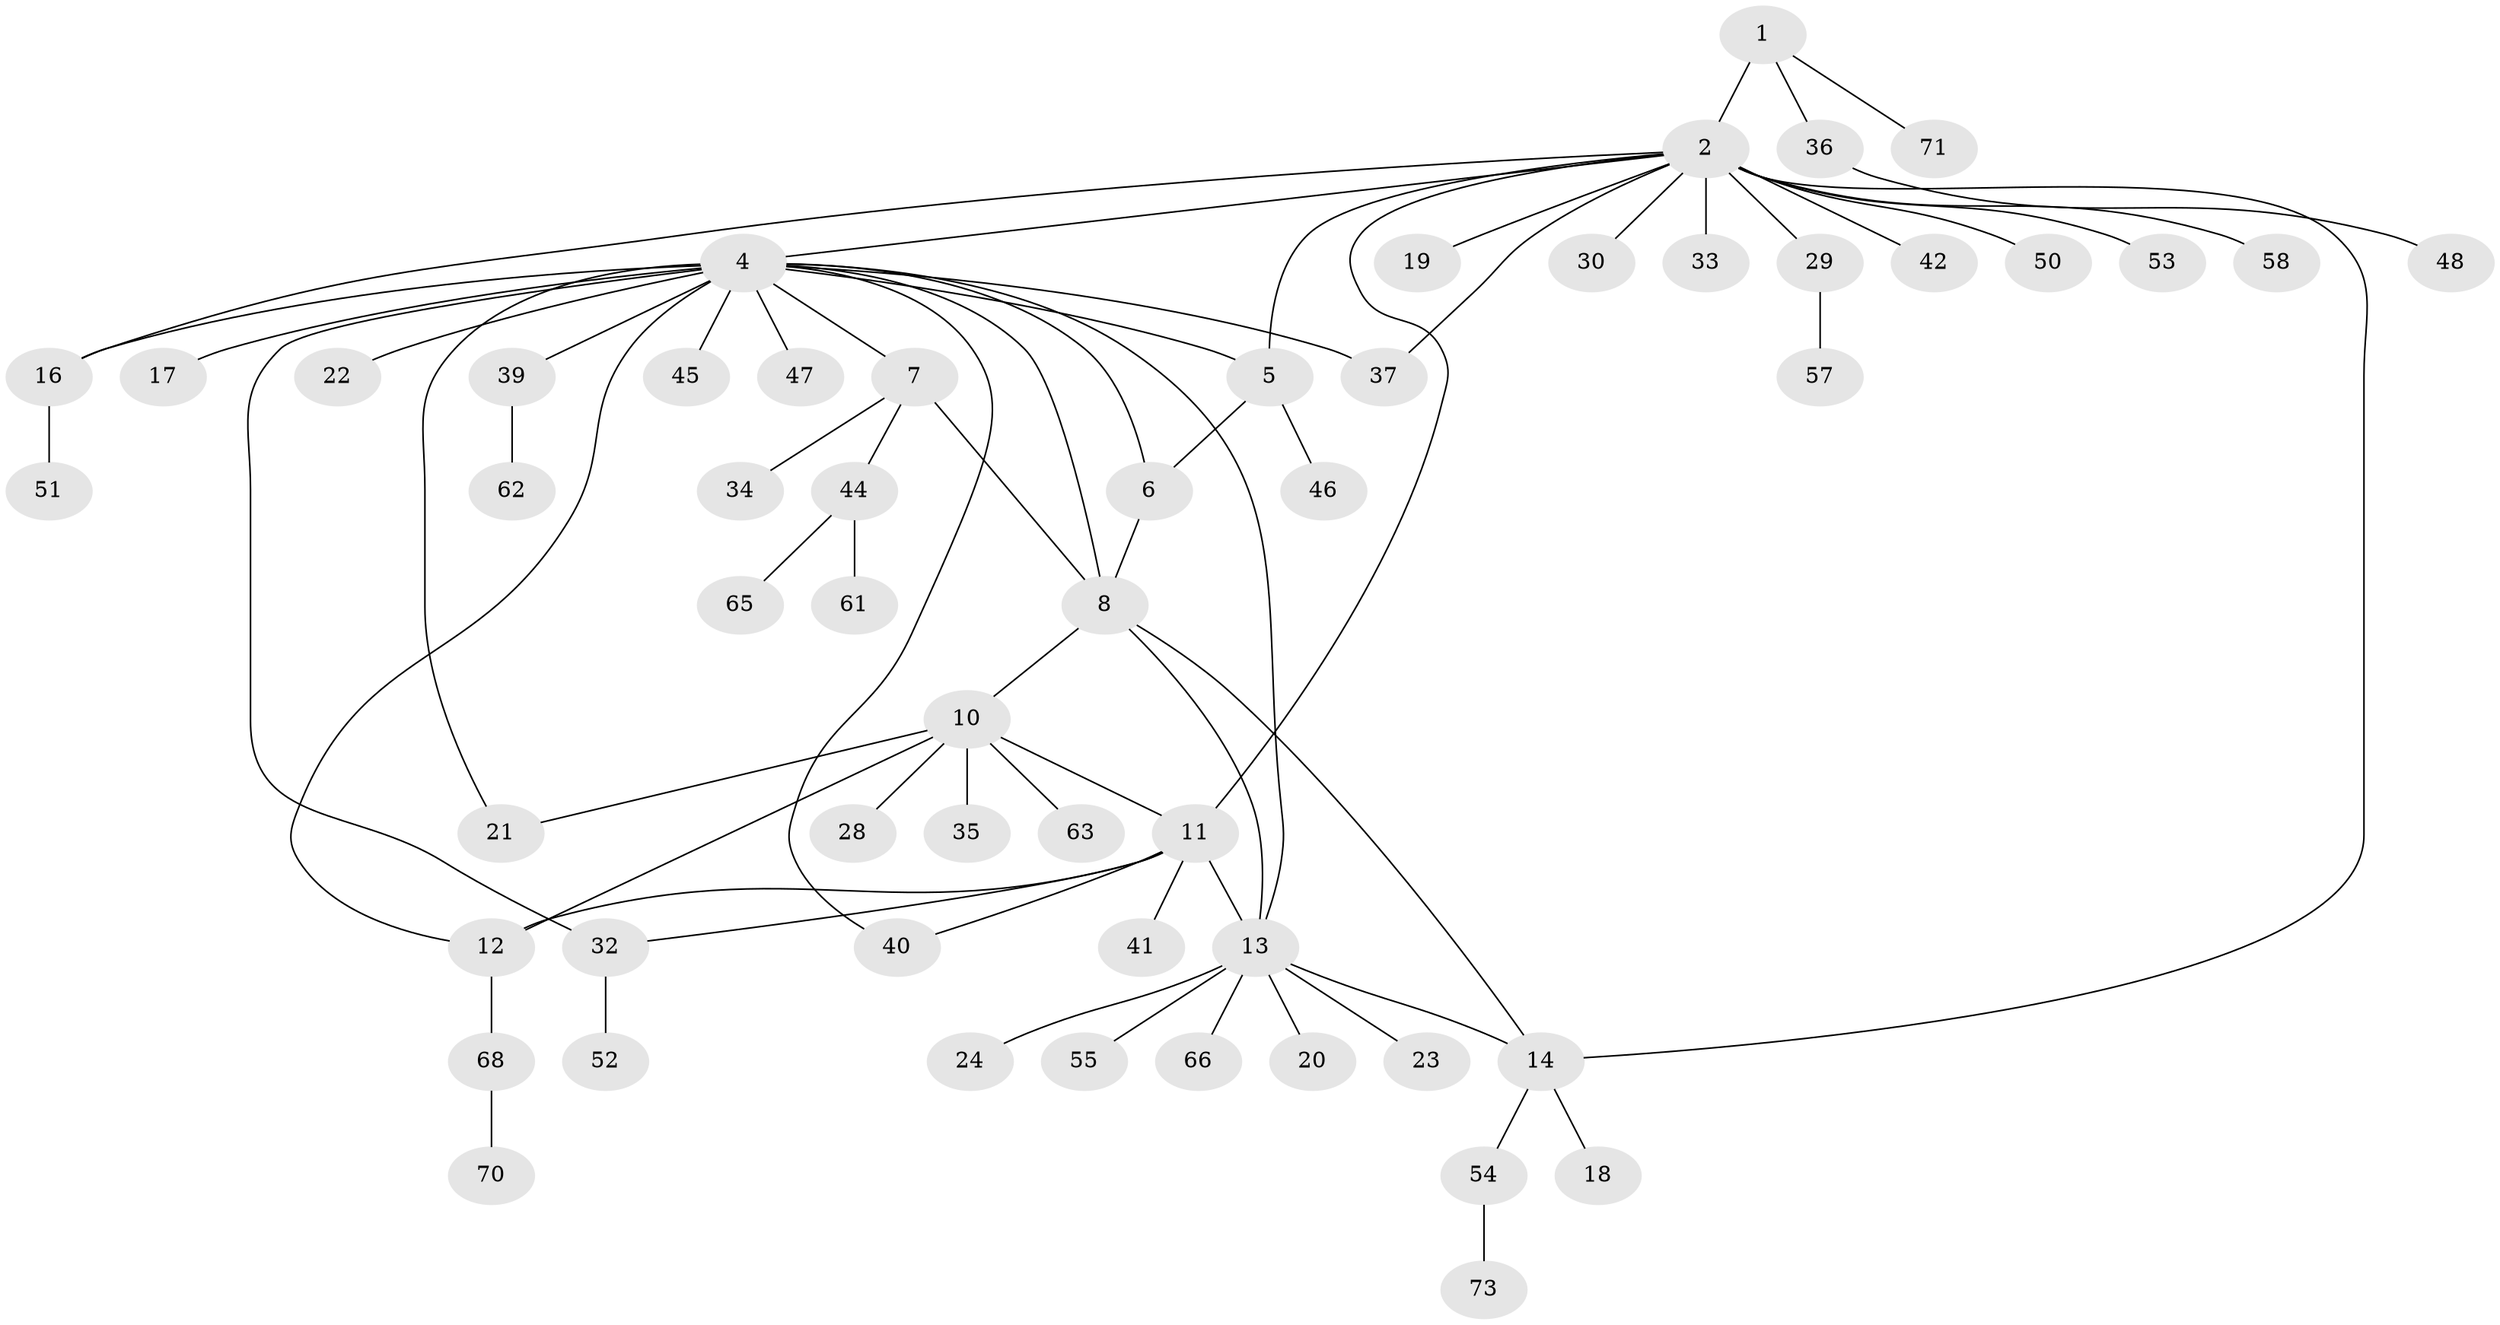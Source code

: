 // Generated by graph-tools (version 1.1) at 2025/52/02/27/25 19:52:17]
// undirected, 56 vertices, 71 edges
graph export_dot {
graph [start="1"]
  node [color=gray90,style=filled];
  1 [super="+31"];
  2 [super="+3"];
  4 [super="+9"];
  5;
  6 [super="+60"];
  7 [super="+72"];
  8 [super="+15"];
  10 [super="+25"];
  11 [super="+38"];
  12;
  13 [super="+27"];
  14 [super="+26"];
  16 [super="+64"];
  17;
  18;
  19;
  20 [super="+56"];
  21;
  22;
  23;
  24;
  28;
  29;
  30;
  32 [super="+49"];
  33;
  34;
  35;
  36 [super="+43"];
  37;
  39 [super="+67"];
  40;
  41;
  42;
  44 [super="+59"];
  45;
  46;
  47;
  48;
  50;
  51;
  52;
  53;
  54;
  55;
  57;
  58;
  61;
  62;
  63;
  65;
  66;
  68 [super="+69"];
  70;
  71;
  73;
  1 -- 2 [weight=2];
  1 -- 71;
  1 -- 36;
  2 -- 11;
  2 -- 14;
  2 -- 19;
  2 -- 29;
  2 -- 30;
  2 -- 33;
  2 -- 42;
  2 -- 50;
  2 -- 53;
  2 -- 58;
  2 -- 16;
  2 -- 4;
  2 -- 37;
  2 -- 5;
  4 -- 5;
  4 -- 6;
  4 -- 12;
  4 -- 17;
  4 -- 21;
  4 -- 22;
  4 -- 32 [weight=2];
  4 -- 47;
  4 -- 37;
  4 -- 7;
  4 -- 8;
  4 -- 39;
  4 -- 40;
  4 -- 45;
  4 -- 16;
  4 -- 13;
  5 -- 6;
  5 -- 46;
  6 -- 8;
  7 -- 8;
  7 -- 34;
  7 -- 44;
  8 -- 10;
  8 -- 13;
  8 -- 14;
  10 -- 11;
  10 -- 12;
  10 -- 21;
  10 -- 35;
  10 -- 28;
  10 -- 63;
  11 -- 12;
  11 -- 13;
  11 -- 32;
  11 -- 40;
  11 -- 41;
  12 -- 68;
  13 -- 14;
  13 -- 20;
  13 -- 23;
  13 -- 24;
  13 -- 55;
  13 -- 66;
  14 -- 18;
  14 -- 54;
  16 -- 51;
  29 -- 57;
  32 -- 52;
  36 -- 48;
  39 -- 62;
  44 -- 61;
  44 -- 65;
  54 -- 73;
  68 -- 70;
}
